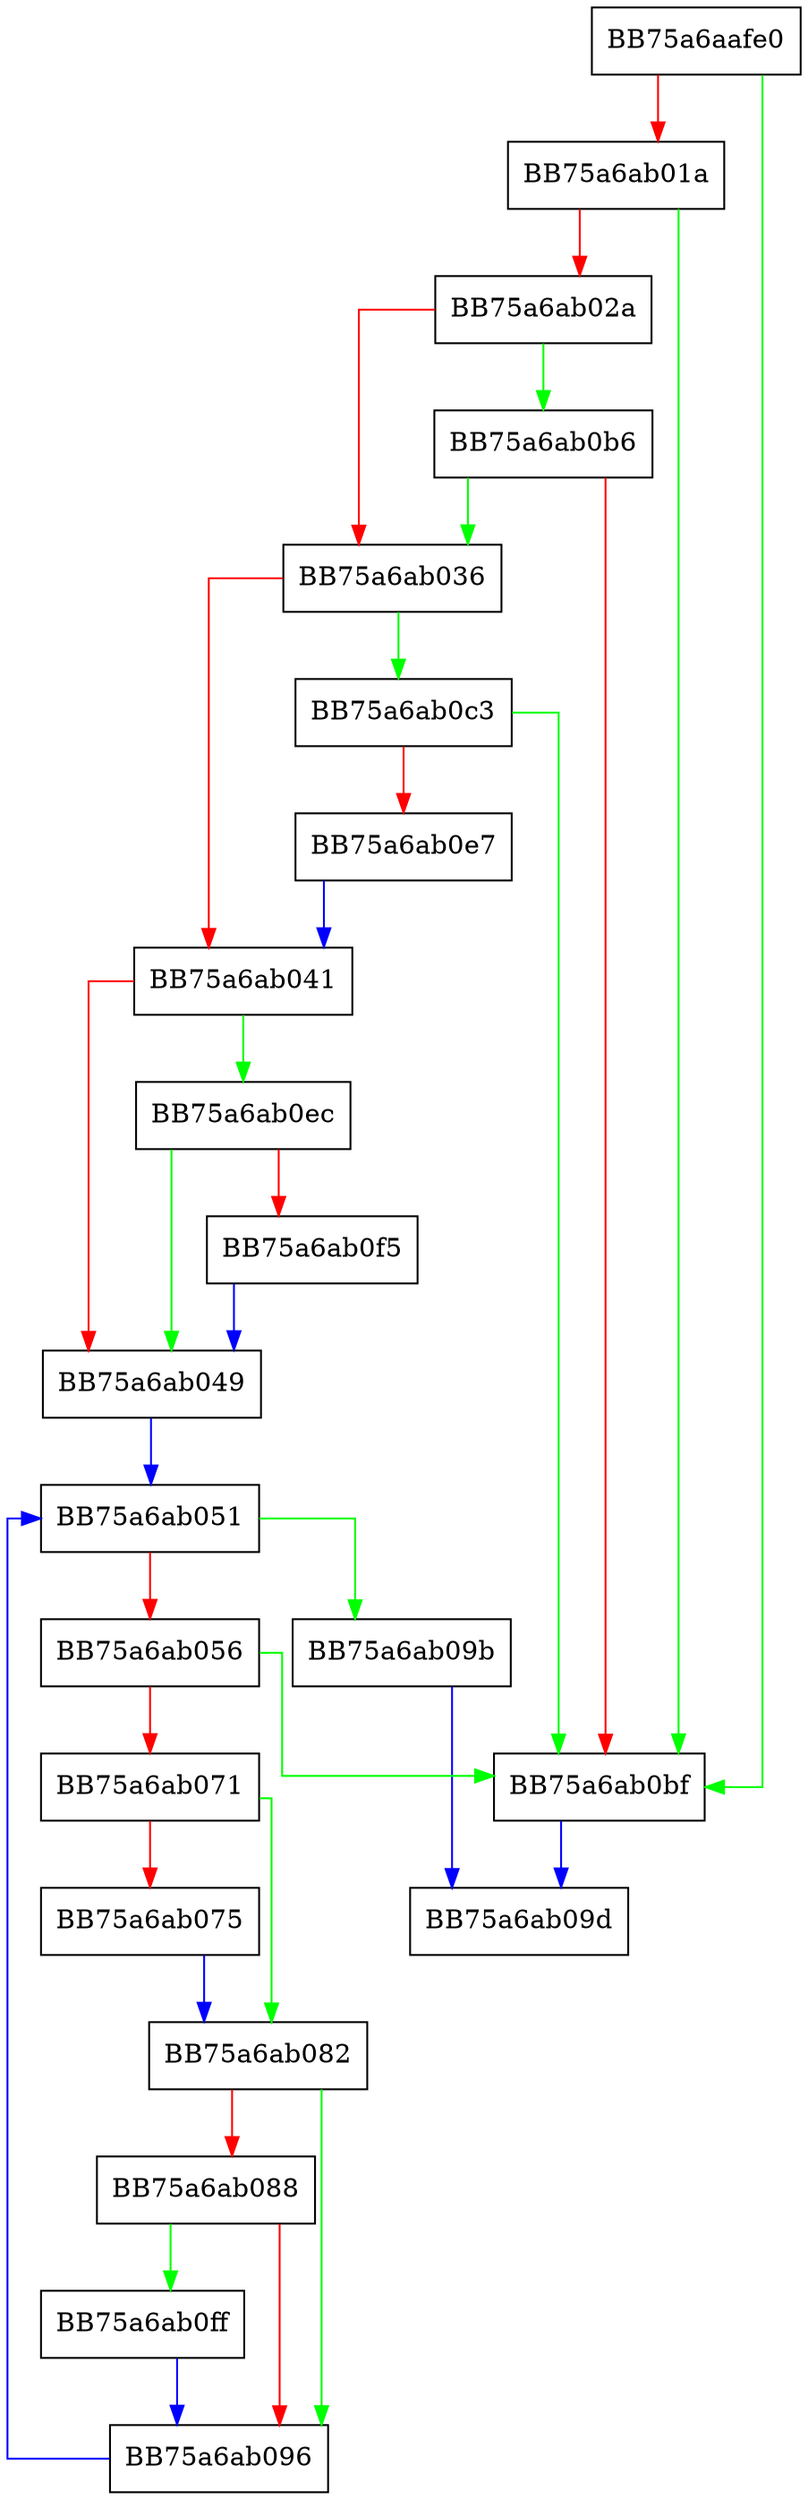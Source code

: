 digraph RequestRead {
  node [shape="box"];
  graph [splines=ortho];
  BB75a6aafe0 -> BB75a6ab0bf [color="green"];
  BB75a6aafe0 -> BB75a6ab01a [color="red"];
  BB75a6ab01a -> BB75a6ab0bf [color="green"];
  BB75a6ab01a -> BB75a6ab02a [color="red"];
  BB75a6ab02a -> BB75a6ab0b6 [color="green"];
  BB75a6ab02a -> BB75a6ab036 [color="red"];
  BB75a6ab036 -> BB75a6ab0c3 [color="green"];
  BB75a6ab036 -> BB75a6ab041 [color="red"];
  BB75a6ab041 -> BB75a6ab0ec [color="green"];
  BB75a6ab041 -> BB75a6ab049 [color="red"];
  BB75a6ab049 -> BB75a6ab051 [color="blue"];
  BB75a6ab051 -> BB75a6ab09b [color="green"];
  BB75a6ab051 -> BB75a6ab056 [color="red"];
  BB75a6ab056 -> BB75a6ab0bf [color="green"];
  BB75a6ab056 -> BB75a6ab071 [color="red"];
  BB75a6ab071 -> BB75a6ab082 [color="green"];
  BB75a6ab071 -> BB75a6ab075 [color="red"];
  BB75a6ab075 -> BB75a6ab082 [color="blue"];
  BB75a6ab082 -> BB75a6ab096 [color="green"];
  BB75a6ab082 -> BB75a6ab088 [color="red"];
  BB75a6ab088 -> BB75a6ab0ff [color="green"];
  BB75a6ab088 -> BB75a6ab096 [color="red"];
  BB75a6ab096 -> BB75a6ab051 [color="blue"];
  BB75a6ab09b -> BB75a6ab09d [color="blue"];
  BB75a6ab0b6 -> BB75a6ab036 [color="green"];
  BB75a6ab0b6 -> BB75a6ab0bf [color="red"];
  BB75a6ab0bf -> BB75a6ab09d [color="blue"];
  BB75a6ab0c3 -> BB75a6ab0bf [color="green"];
  BB75a6ab0c3 -> BB75a6ab0e7 [color="red"];
  BB75a6ab0e7 -> BB75a6ab041 [color="blue"];
  BB75a6ab0ec -> BB75a6ab049 [color="green"];
  BB75a6ab0ec -> BB75a6ab0f5 [color="red"];
  BB75a6ab0f5 -> BB75a6ab049 [color="blue"];
  BB75a6ab0ff -> BB75a6ab096 [color="blue"];
}